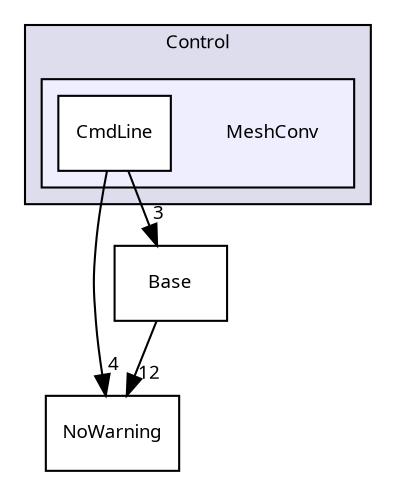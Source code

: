 digraph "/tmp/q/quinoa/src/Control/MeshConv" {
  bgcolor=transparent;
  compound=true
  node [ fontsize="9", fontname="sans-serif"];
  edge [ labelfontsize="9", labelfontname="sans-serif"];
  subgraph clusterdir_3ff0826a6d651abbf0f532354e1ac7dc {
    graph [ bgcolor="#ddddee", pencolor="black", label="Control" fontname="sans-serif", fontsize="9", URL="dir_3ff0826a6d651abbf0f532354e1ac7dc.html"]
  subgraph clusterdir_dbf4ed52b34b963b18e61557f9feaf2c {
    graph [ bgcolor="#eeeeff", pencolor="black", label="" URL="dir_dbf4ed52b34b963b18e61557f9feaf2c.html"];
    dir_dbf4ed52b34b963b18e61557f9feaf2c [shape=plaintext label="MeshConv"];
    dir_d9280c38316db7d1d0948d5d87d81738 [shape=box label="CmdLine" color="black" fillcolor="white" style="filled" URL="dir_d9280c38316db7d1d0948d5d87d81738.html"];
  }
  }
  dir_7e34f0efff2ff25c5f7cf9ee4af7a0ce [shape=box label="NoWarning" URL="dir_7e34f0efff2ff25c5f7cf9ee4af7a0ce.html"];
  dir_4814b1a558d470c33d85e65dbde02eaa [shape=box label="Base" URL="dir_4814b1a558d470c33d85e65dbde02eaa.html"];
  dir_d9280c38316db7d1d0948d5d87d81738->dir_7e34f0efff2ff25c5f7cf9ee4af7a0ce [headlabel="4", labeldistance=1.5 headhref="dir_000013_000034.html"];
  dir_d9280c38316db7d1d0948d5d87d81738->dir_4814b1a558d470c33d85e65dbde02eaa [headlabel="3", labeldistance=1.5 headhref="dir_000013_000002.html"];
  dir_4814b1a558d470c33d85e65dbde02eaa->dir_7e34f0efff2ff25c5f7cf9ee4af7a0ce [headlabel="12", labeldistance=1.5 headhref="dir_000002_000034.html"];
}
